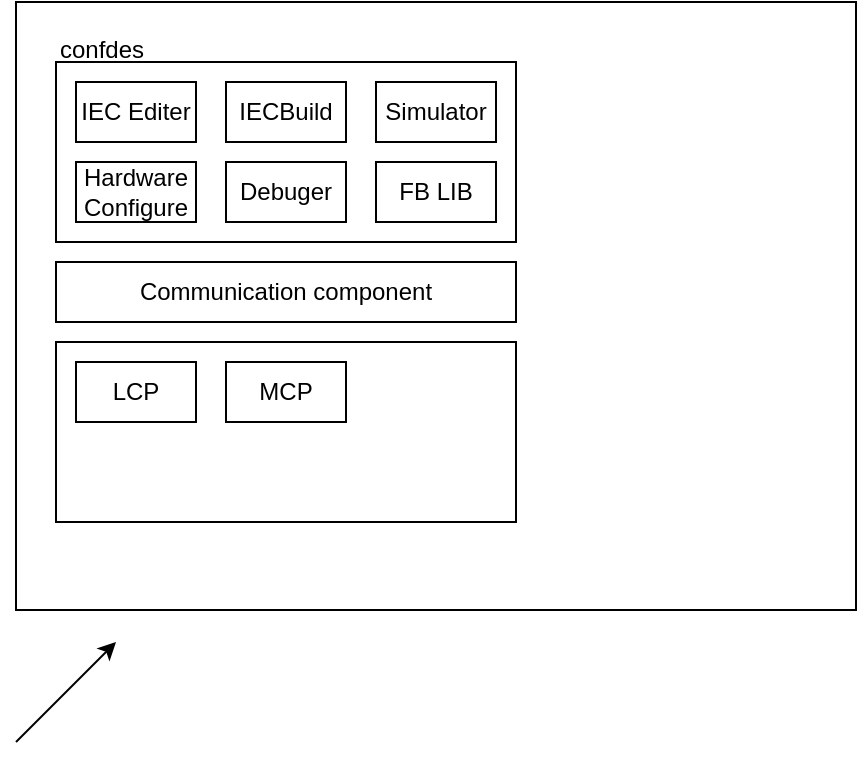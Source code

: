 <mxfile version="12.2.4" type="github" pages="1">
  <diagram id="X2vVQ79vodiJDOU-1dmY" name="Page-1">
    <mxGraphModel dx="670" dy="417" grid="1" gridSize="10" guides="1" tooltips="1" connect="1" arrows="1" fold="1" page="1" pageScale="1" pageWidth="827" pageHeight="1169" math="0" shadow="0">
      <root>
        <mxCell id="0"/>
        <mxCell id="1" parent="0"/>
        <mxCell id="29Fu6ePBGddKuSXw-dip-6" value="" style="rounded=0;whiteSpace=wrap;html=1;" vertex="1" parent="1">
          <mxGeometry x="130" y="50" width="420" height="304" as="geometry"/>
        </mxCell>
        <mxCell id="29Fu6ePBGddKuSXw-dip-10" value="" style="rounded=0;whiteSpace=wrap;html=1;" vertex="1" parent="1">
          <mxGeometry x="150" y="80" width="230" height="90" as="geometry"/>
        </mxCell>
        <mxCell id="29Fu6ePBGddKuSXw-dip-11" value="IEC Editer" style="rounded=0;whiteSpace=wrap;html=1;" vertex="1" parent="1">
          <mxGeometry x="160" y="90" width="60" height="30" as="geometry"/>
        </mxCell>
        <mxCell id="29Fu6ePBGddKuSXw-dip-12" value="IECBuild" style="rounded=0;whiteSpace=wrap;html=1;" vertex="1" parent="1">
          <mxGeometry x="235" y="90" width="60" height="30" as="geometry"/>
        </mxCell>
        <mxCell id="29Fu6ePBGddKuSXw-dip-13" value="Debuger" style="rounded=0;whiteSpace=wrap;html=1;" vertex="1" parent="1">
          <mxGeometry x="235" y="130" width="60" height="30" as="geometry"/>
        </mxCell>
        <mxCell id="29Fu6ePBGddKuSXw-dip-15" value="" style="endArrow=classic;html=1;" edge="1" parent="1">
          <mxGeometry width="50" height="50" relative="1" as="geometry">
            <mxPoint x="130" y="420" as="sourcePoint"/>
            <mxPoint x="180" y="370" as="targetPoint"/>
          </mxGeometry>
        </mxCell>
        <mxCell id="29Fu6ePBGddKuSXw-dip-16" value="confdes" style="text;html=1;resizable=0;points=[];autosize=1;align=left;verticalAlign=top;spacingTop=-4;" vertex="1" parent="1">
          <mxGeometry x="150" y="64" width="60" height="20" as="geometry"/>
        </mxCell>
        <mxCell id="29Fu6ePBGddKuSXw-dip-21" value="Simulator" style="rounded=0;whiteSpace=wrap;html=1;" vertex="1" parent="1">
          <mxGeometry x="310" y="90" width="60" height="30" as="geometry"/>
        </mxCell>
        <mxCell id="29Fu6ePBGddKuSXw-dip-22" value="&lt;div&gt;Hardware&lt;/div&gt;&lt;div&gt;&lt;span id=&quot;w_520&quot; class=&quot;high-light-bg&quot;&gt;Configure&lt;/span&gt;&lt;/div&gt;" style="rounded=0;whiteSpace=wrap;html=1;" vertex="1" parent="1">
          <mxGeometry x="160" y="130" width="60" height="30" as="geometry"/>
        </mxCell>
        <mxCell id="29Fu6ePBGddKuSXw-dip-23" value="FB LIB" style="rounded=0;whiteSpace=wrap;html=1;" vertex="1" parent="1">
          <mxGeometry x="310" y="130" width="60" height="30" as="geometry"/>
        </mxCell>
        <mxCell id="29Fu6ePBGddKuSXw-dip-26" value="Communication component" style="rounded=0;whiteSpace=wrap;html=1;" vertex="1" parent="1">
          <mxGeometry x="150" y="180" width="230" height="30" as="geometry"/>
        </mxCell>
        <mxCell id="29Fu6ePBGddKuSXw-dip-29" value="" style="rounded=0;whiteSpace=wrap;html=1;" vertex="1" parent="1">
          <mxGeometry x="150" y="220" width="230" height="90" as="geometry"/>
        </mxCell>
        <mxCell id="29Fu6ePBGddKuSXw-dip-31" value="LCP" style="rounded=0;whiteSpace=wrap;html=1;" vertex="1" parent="1">
          <mxGeometry x="160" y="230" width="60" height="30" as="geometry"/>
        </mxCell>
        <mxCell id="29Fu6ePBGddKuSXw-dip-32" value="MCP" style="rounded=0;whiteSpace=wrap;html=1;" vertex="1" parent="1">
          <mxGeometry x="235" y="230" width="60" height="30" as="geometry"/>
        </mxCell>
      </root>
    </mxGraphModel>
  </diagram>
</mxfile>
